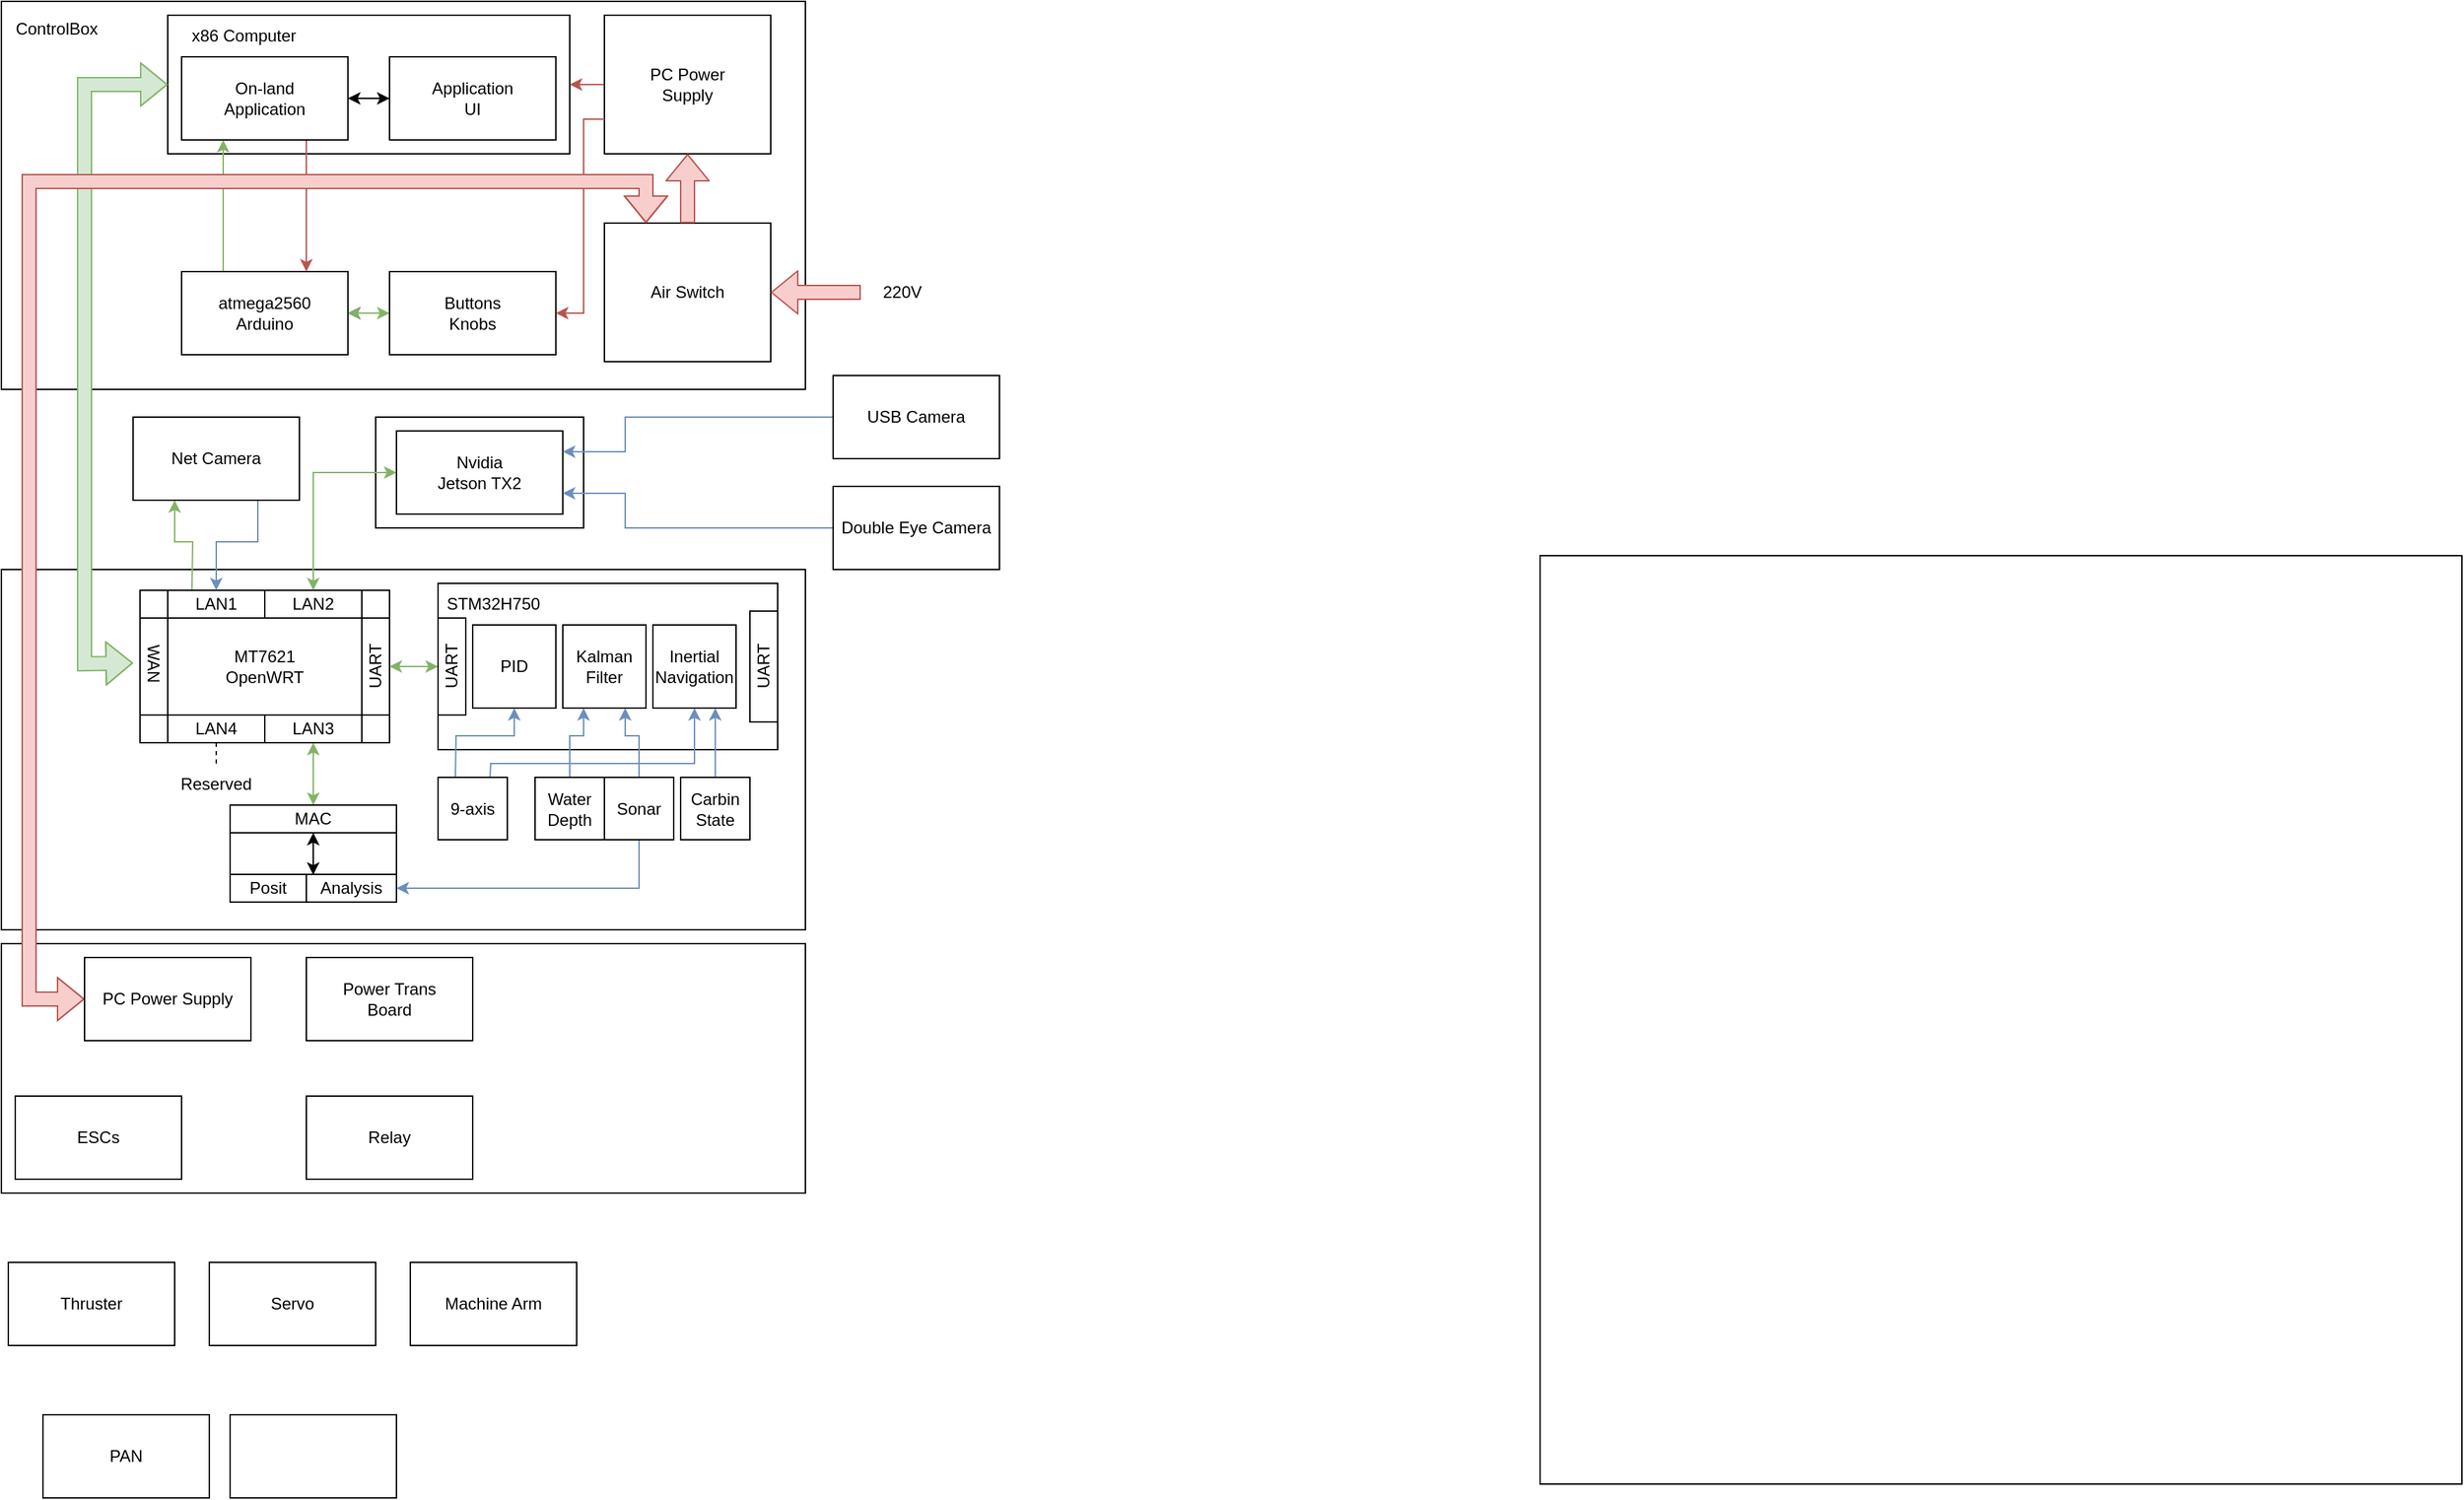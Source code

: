 <mxfile>
    <diagram id="KHBSXooUMXuxeDMZ0Rcq" name="第 1 页">
        <mxGraphModel dx="723" dy="574" grid="1" gridSize="10" guides="1" tooltips="1" connect="1" arrows="1" fold="1" page="1" pageScale="1" pageWidth="1169" pageHeight="1654" math="0" shadow="0">
            <root>
                <mxCell id="0"/>
                <mxCell id="1" parent="0"/>
                <mxCell id="2" value="" style="rounded=0;whiteSpace=wrap;html=1;" vertex="1" parent="1">
                    <mxGeometry x="1200" y="530" width="665" height="670" as="geometry"/>
                </mxCell>
                <mxCell id="115" value="" style="rounded=0;whiteSpace=wrap;html=1;" vertex="1" parent="1">
                    <mxGeometry x="90" y="810" width="580" height="180" as="geometry"/>
                </mxCell>
                <mxCell id="3" value="" style="rounded=0;whiteSpace=wrap;html=1;" vertex="1" parent="1">
                    <mxGeometry x="90" y="130" width="580" height="280" as="geometry"/>
                </mxCell>
                <mxCell id="4" value="" style="rounded=0;whiteSpace=wrap;html=1;" vertex="1" parent="1">
                    <mxGeometry x="210" y="140" width="290" height="100" as="geometry"/>
                </mxCell>
                <mxCell id="5" value="ControlBox" style="text;html=1;strokeColor=none;fillColor=none;align=center;verticalAlign=middle;whiteSpace=wrap;rounded=0;" vertex="1" parent="1">
                    <mxGeometry x="90" y="130" width="80" height="40" as="geometry"/>
                </mxCell>
                <mxCell id="22" style="edgeStyle=none;html=1;exitX=0;exitY=0.5;exitDx=0;exitDy=0;entryX=1;entryY=0.5;entryDx=0;entryDy=0;fillColor=#f8cecc;strokeColor=#b85450;" edge="1" parent="1" source="6" target="4">
                    <mxGeometry relative="1" as="geometry"/>
                </mxCell>
                <mxCell id="6" value="PC Power&lt;br&gt;Supply" style="rounded=0;whiteSpace=wrap;html=1;" vertex="1" parent="1">
                    <mxGeometry x="525" y="140" width="120" height="100" as="geometry"/>
                </mxCell>
                <mxCell id="19" style="edgeStyle=none;html=1;exitX=0.25;exitY=0;exitDx=0;exitDy=0;entryX=0.25;entryY=1;entryDx=0;entryDy=0;fillColor=#d5e8d4;strokeColor=#82b366;" edge="1" parent="1" source="7" target="10">
                    <mxGeometry relative="1" as="geometry"/>
                </mxCell>
                <mxCell id="20" style="edgeStyle=none;html=1;exitX=1;exitY=0.5;exitDx=0;exitDy=0;entryX=0;entryY=0.5;entryDx=0;entryDy=0;fillColor=#d5e8d4;strokeColor=#82b366;" edge="1" parent="1" source="7" target="8">
                    <mxGeometry relative="1" as="geometry"/>
                </mxCell>
                <mxCell id="7" value="atmega2560&lt;br&gt;Arduino" style="rounded=0;whiteSpace=wrap;html=1;" vertex="1" parent="1">
                    <mxGeometry x="220" y="325" width="120" height="60" as="geometry"/>
                </mxCell>
                <mxCell id="9" style="edgeStyle=none;html=1;exitX=0;exitY=0.5;exitDx=0;exitDy=0;entryX=1;entryY=0.5;entryDx=0;entryDy=0;" edge="1" parent="1" source="8" target="7">
                    <mxGeometry relative="1" as="geometry"/>
                </mxCell>
                <mxCell id="27" value="" style="edgeStyle=none;html=1;fillColor=#d5e8d4;strokeColor=#82b366;" edge="1" parent="1" source="8" target="7">
                    <mxGeometry relative="1" as="geometry"/>
                </mxCell>
                <mxCell id="8" value="Buttons&lt;br&gt;Knobs" style="rounded=0;whiteSpace=wrap;html=1;" vertex="1" parent="1">
                    <mxGeometry x="370" y="325" width="120" height="60" as="geometry"/>
                </mxCell>
                <mxCell id="13" style="edgeStyle=none;html=1;exitX=1;exitY=0.5;exitDx=0;exitDy=0;entryX=0;entryY=0.5;entryDx=0;entryDy=0;" edge="1" parent="1" source="10" target="11">
                    <mxGeometry relative="1" as="geometry"/>
                </mxCell>
                <mxCell id="29" style="edgeStyle=none;rounded=0;html=1;exitX=0.75;exitY=1;exitDx=0;exitDy=0;entryX=0.75;entryY=0;entryDx=0;entryDy=0;fillColor=#f8cecc;strokeColor=#b85450;" edge="1" parent="1" source="10" target="7">
                    <mxGeometry relative="1" as="geometry"/>
                </mxCell>
                <mxCell id="10" value="On-land&lt;br&gt;Application" style="rounded=0;whiteSpace=wrap;html=1;" vertex="1" parent="1">
                    <mxGeometry x="220" y="170" width="120" height="60" as="geometry"/>
                </mxCell>
                <mxCell id="14" style="edgeStyle=none;html=1;exitX=0;exitY=0.5;exitDx=0;exitDy=0;entryX=1;entryY=0.5;entryDx=0;entryDy=0;" edge="1" parent="1" source="11" target="10">
                    <mxGeometry relative="1" as="geometry"/>
                </mxCell>
                <mxCell id="11" value="Application&lt;br&gt;UI" style="rounded=0;whiteSpace=wrap;html=1;" vertex="1" parent="1">
                    <mxGeometry x="370" y="170" width="120" height="60" as="geometry"/>
                </mxCell>
                <mxCell id="12" value="x86 Computer" style="text;html=1;strokeColor=none;fillColor=none;align=center;verticalAlign=middle;whiteSpace=wrap;rounded=0;" vertex="1" parent="1">
                    <mxGeometry x="220" y="140" width="90" height="30" as="geometry"/>
                </mxCell>
                <mxCell id="23" value="Air Switch" style="rounded=0;whiteSpace=wrap;html=1;" vertex="1" parent="1">
                    <mxGeometry x="525" y="290" width="120" height="100" as="geometry"/>
                </mxCell>
                <mxCell id="24" value="" style="shape=flexArrow;endArrow=classic;html=1;exitX=0.5;exitY=0;exitDx=0;exitDy=0;entryX=0.5;entryY=1;entryDx=0;entryDy=0;fillColor=#f8cecc;strokeColor=#b85450;" edge="1" parent="1" source="23" target="6">
                    <mxGeometry width="50" height="50" relative="1" as="geometry">
                        <mxPoint x="680" y="260" as="sourcePoint"/>
                        <mxPoint x="730" y="210" as="targetPoint"/>
                    </mxGeometry>
                </mxCell>
                <mxCell id="25" value="" style="shape=flexArrow;endArrow=classic;html=1;entryX=1;entryY=0.5;entryDx=0;entryDy=0;fillColor=#f8cecc;strokeColor=#b85450;" edge="1" parent="1" target="23">
                    <mxGeometry width="50" height="50" relative="1" as="geometry">
                        <mxPoint x="710" y="340" as="sourcePoint"/>
                        <mxPoint x="880" y="270" as="targetPoint"/>
                    </mxGeometry>
                </mxCell>
                <mxCell id="26" value="220V" style="text;html=1;strokeColor=none;fillColor=none;align=center;verticalAlign=middle;whiteSpace=wrap;rounded=0;" vertex="1" parent="1">
                    <mxGeometry x="710" y="325" width="60" height="30" as="geometry"/>
                </mxCell>
                <mxCell id="28" value="" style="endArrow=classic;html=1;exitX=0;exitY=0.75;exitDx=0;exitDy=0;entryX=1;entryY=0.5;entryDx=0;entryDy=0;rounded=0;fillColor=#f8cecc;strokeColor=#b85450;" edge="1" parent="1" source="6" target="8">
                    <mxGeometry width="50" height="50" relative="1" as="geometry">
                        <mxPoint x="610" y="130" as="sourcePoint"/>
                        <mxPoint x="660" y="80" as="targetPoint"/>
                        <Array as="points">
                            <mxPoint x="510" y="215"/>
                            <mxPoint x="510" y="355"/>
                        </Array>
                    </mxGeometry>
                </mxCell>
                <mxCell id="30" value="" style="rounded=0;whiteSpace=wrap;html=1;" vertex="1" parent="1">
                    <mxGeometry x="90" y="540" width="580" height="260" as="geometry"/>
                </mxCell>
                <mxCell id="31" value="" style="shape=flexArrow;endArrow=classic;startArrow=classic;html=1;rounded=0;entryX=0;entryY=0.5;entryDx=0;entryDy=0;fillColor=#d5e8d4;strokeColor=#82b366;exitX=0.5;exitY=1;exitDx=0;exitDy=0;" edge="1" parent="1" source="41" target="4">
                    <mxGeometry width="100" height="100" relative="1" as="geometry">
                        <mxPoint x="170" y="620" as="sourcePoint"/>
                        <mxPoint x="160" y="350" as="targetPoint"/>
                        <Array as="points">
                            <mxPoint x="150" y="608"/>
                            <mxPoint x="150" y="190"/>
                        </Array>
                    </mxGeometry>
                </mxCell>
                <mxCell id="34" value="MT7621&lt;br&gt;OpenWRT" style="rounded=0;whiteSpace=wrap;html=1;" vertex="1" parent="1">
                    <mxGeometry x="190" y="555" width="180" height="110" as="geometry"/>
                </mxCell>
                <mxCell id="35" value="" style="rounded=0;whiteSpace=wrap;html=1;" vertex="1" parent="1">
                    <mxGeometry x="190" y="575" width="20" height="70" as="geometry"/>
                </mxCell>
                <mxCell id="36" value="LAN4" style="rounded=0;whiteSpace=wrap;html=1;" vertex="1" parent="1">
                    <mxGeometry x="210" y="645" width="70" height="20" as="geometry"/>
                </mxCell>
                <mxCell id="99" style="edgeStyle=none;rounded=0;html=1;exitX=0.25;exitY=0;exitDx=0;exitDy=0;entryX=0.25;entryY=1;entryDx=0;entryDy=0;fillColor=#d5e8d4;strokeColor=#82b366;" edge="1" parent="1" source="37" target="45">
                    <mxGeometry relative="1" as="geometry">
                        <Array as="points">
                            <mxPoint x="228" y="520"/>
                            <mxPoint x="215" y="520"/>
                        </Array>
                    </mxGeometry>
                </mxCell>
                <mxCell id="37" value="LAN1" style="rounded=0;whiteSpace=wrap;html=1;" vertex="1" parent="1">
                    <mxGeometry x="210" y="555" width="70" height="20" as="geometry"/>
                </mxCell>
                <mxCell id="41" value="WAN" style="text;html=1;strokeColor=none;fillColor=none;align=center;verticalAlign=middle;whiteSpace=wrap;rounded=0;direction=north;labelPosition=center;verticalLabelPosition=middle;horizontal=0;rotation=-180;" vertex="1" parent="1">
                    <mxGeometry x="185" y="575" width="30" height="65" as="geometry"/>
                </mxCell>
                <mxCell id="51" style="edgeStyle=none;rounded=0;html=1;entryX=0;entryY=0.5;entryDx=0;entryDy=0;fillColor=#d5e8d4;strokeColor=#82b366;" edge="1" parent="1" source="49" target="46">
                    <mxGeometry relative="1" as="geometry"/>
                </mxCell>
                <mxCell id="49" value="" style="rounded=0;whiteSpace=wrap;html=1;" vertex="1" parent="1">
                    <mxGeometry x="350" y="575" width="20" height="70" as="geometry"/>
                </mxCell>
                <mxCell id="42" value="UART" style="text;html=1;strokeColor=none;fillColor=none;align=center;verticalAlign=middle;whiteSpace=wrap;rounded=0;direction=north;labelPosition=center;verticalLabelPosition=middle;horizontal=0;rotation=0;" vertex="1" parent="1">
                    <mxGeometry x="345" y="577.5" width="30" height="65" as="geometry"/>
                </mxCell>
                <mxCell id="54" style="edgeStyle=none;rounded=0;html=1;exitX=0.75;exitY=1;exitDx=0;exitDy=0;entryX=0.5;entryY=0;entryDx=0;entryDy=0;fillColor=#dae8fc;strokeColor=#6c8ebf;" edge="1" parent="1" source="45" target="37">
                    <mxGeometry relative="1" as="geometry">
                        <Array as="points">
                            <mxPoint x="275" y="520"/>
                            <mxPoint x="245" y="520"/>
                        </Array>
                    </mxGeometry>
                </mxCell>
                <mxCell id="45" value="Net Camera" style="rounded=0;whiteSpace=wrap;html=1;" vertex="1" parent="1">
                    <mxGeometry x="185" y="430" width="120" height="60" as="geometry"/>
                </mxCell>
                <mxCell id="53" style="edgeStyle=none;rounded=0;html=1;exitX=0;exitY=0.5;exitDx=0;exitDy=0;entryX=1;entryY=0.5;entryDx=0;entryDy=0;fillColor=#d5e8d4;strokeColor=#82b366;" edge="1" parent="1" source="46" target="49">
                    <mxGeometry relative="1" as="geometry"/>
                </mxCell>
                <mxCell id="46" value="" style="rounded=0;whiteSpace=wrap;html=1;" vertex="1" parent="1">
                    <mxGeometry x="405" y="550" width="245" height="120" as="geometry"/>
                </mxCell>
                <mxCell id="59" value="" style="rounded=0;whiteSpace=wrap;html=1;" vertex="1" parent="1">
                    <mxGeometry x="360" y="430" width="150" height="80" as="geometry"/>
                </mxCell>
                <mxCell id="64" style="edgeStyle=none;rounded=0;html=1;exitX=0.5;exitY=0;exitDx=0;exitDy=0;entryX=0;entryY=0.5;entryDx=0;entryDy=0;fillColor=#d5e8d4;strokeColor=#82b366;" edge="1" parent="1" source="47" target="55">
                    <mxGeometry relative="1" as="geometry">
                        <Array as="points">
                            <mxPoint x="315" y="470"/>
                        </Array>
                    </mxGeometry>
                </mxCell>
                <mxCell id="47" value="LAN2" style="rounded=0;whiteSpace=wrap;html=1;" vertex="1" parent="1">
                    <mxGeometry x="280" y="555" width="70" height="20" as="geometry"/>
                </mxCell>
                <mxCell id="70" style="edgeStyle=none;rounded=0;html=1;exitX=0.5;exitY=1;exitDx=0;exitDy=0;entryX=0.5;entryY=0;entryDx=0;entryDy=0;fillColor=#d5e8d4;strokeColor=#82b366;" edge="1" parent="1" source="48" target="66">
                    <mxGeometry relative="1" as="geometry"/>
                </mxCell>
                <mxCell id="48" value="LAN3" style="rounded=0;whiteSpace=wrap;html=1;" vertex="1" parent="1">
                    <mxGeometry x="280" y="645" width="70" height="20" as="geometry"/>
                </mxCell>
                <mxCell id="65" style="edgeStyle=none;rounded=0;html=1;exitX=0;exitY=0.5;exitDx=0;exitDy=0;entryX=0.5;entryY=0;entryDx=0;entryDy=0;fillColor=#d5e8d4;strokeColor=#82b366;" edge="1" parent="1" source="55" target="47">
                    <mxGeometry relative="1" as="geometry">
                        <Array as="points">
                            <mxPoint x="315" y="470"/>
                        </Array>
                    </mxGeometry>
                </mxCell>
                <mxCell id="55" value="Nvidia&lt;br&gt;Jetson TX2" style="rounded=0;whiteSpace=wrap;html=1;" vertex="1" parent="1">
                    <mxGeometry x="375" y="440" width="120" height="60" as="geometry"/>
                </mxCell>
                <mxCell id="62" style="edgeStyle=none;rounded=0;html=1;exitX=0;exitY=0.5;exitDx=0;exitDy=0;entryX=1;entryY=0.25;entryDx=0;entryDy=0;fillColor=#dae8fc;strokeColor=#6c8ebf;" edge="1" parent="1" source="56" target="55">
                    <mxGeometry relative="1" as="geometry">
                        <Array as="points">
                            <mxPoint x="540" y="430"/>
                            <mxPoint x="540" y="455"/>
                        </Array>
                    </mxGeometry>
                </mxCell>
                <mxCell id="56" value="USB Camera" style="rounded=0;whiteSpace=wrap;html=1;" vertex="1" parent="1">
                    <mxGeometry x="690" y="400" width="120" height="60" as="geometry"/>
                </mxCell>
                <mxCell id="63" style="edgeStyle=none;rounded=0;html=1;exitX=0;exitY=0.5;exitDx=0;exitDy=0;entryX=1;entryY=0.75;entryDx=0;entryDy=0;fillColor=#dae8fc;strokeColor=#6c8ebf;" edge="1" parent="1" source="57" target="55">
                    <mxGeometry relative="1" as="geometry">
                        <Array as="points">
                            <mxPoint x="540" y="510"/>
                            <mxPoint x="540" y="485"/>
                        </Array>
                    </mxGeometry>
                </mxCell>
                <mxCell id="57" value="Double Eye Camera" style="rounded=0;whiteSpace=wrap;html=1;" vertex="1" parent="1">
                    <mxGeometry x="690" y="480" width="120" height="60" as="geometry"/>
                </mxCell>
                <mxCell id="58" value="ESCs" style="rounded=0;whiteSpace=wrap;html=1;" vertex="1" parent="1">
                    <mxGeometry x="100" y="920" width="120" height="60" as="geometry"/>
                </mxCell>
                <mxCell id="71" style="edgeStyle=none;rounded=0;html=1;exitX=0.5;exitY=0;exitDx=0;exitDy=0;entryX=0.5;entryY=1;entryDx=0;entryDy=0;fillColor=#d5e8d4;strokeColor=#82b366;" edge="1" parent="1" source="66" target="48">
                    <mxGeometry relative="1" as="geometry"/>
                </mxCell>
                <mxCell id="66" value="" style="rounded=0;whiteSpace=wrap;html=1;" vertex="1" parent="1">
                    <mxGeometry x="255" y="710" width="120" height="70" as="geometry"/>
                </mxCell>
                <mxCell id="67" value="" style="endArrow=none;dashed=1;html=1;rounded=0;entryX=0.5;entryY=1;entryDx=0;entryDy=0;" edge="1" parent="1" source="68" target="36">
                    <mxGeometry width="50" height="50" relative="1" as="geometry">
                        <mxPoint x="245" y="690" as="sourcePoint"/>
                        <mxPoint x="270" y="690" as="targetPoint"/>
                    </mxGeometry>
                </mxCell>
                <mxCell id="68" value="Reserved" style="text;html=1;strokeColor=none;fillColor=none;align=center;verticalAlign=middle;whiteSpace=wrap;rounded=0;" vertex="1" parent="1">
                    <mxGeometry x="215" y="680" width="60" height="30" as="geometry"/>
                </mxCell>
                <mxCell id="72" value="" style="shape=flexArrow;endArrow=classic;startArrow=classic;html=1;rounded=0;exitX=0;exitY=0.5;exitDx=0;exitDy=0;fillColor=#f8cecc;strokeColor=#b85450;entryX=0.25;entryY=0;entryDx=0;entryDy=0;" edge="1" parent="1" source="104" target="23">
                    <mxGeometry width="100" height="100" relative="1" as="geometry">
                        <mxPoint x="110" y="841.6" as="sourcePoint"/>
                        <mxPoint x="570" y="267" as="targetPoint"/>
                        <Array as="points">
                            <mxPoint x="110" y="850"/>
                            <mxPoint x="110" y="260"/>
                            <mxPoint x="555" y="260"/>
                        </Array>
                    </mxGeometry>
                </mxCell>
                <mxCell id="73" value="STM32H750" style="text;html=1;strokeColor=none;fillColor=none;align=center;verticalAlign=middle;whiteSpace=wrap;rounded=0;" vertex="1" parent="1">
                    <mxGeometry x="405" y="550" width="80" height="30" as="geometry"/>
                </mxCell>
                <mxCell id="77" value="" style="rounded=0;whiteSpace=wrap;html=1;" vertex="1" parent="1">
                    <mxGeometry x="405" y="575" width="20" height="70" as="geometry"/>
                </mxCell>
                <mxCell id="78" value="UART" style="text;html=1;strokeColor=none;fillColor=none;align=center;verticalAlign=middle;whiteSpace=wrap;rounded=0;direction=north;labelPosition=center;verticalLabelPosition=middle;horizontal=0;rotation=0;" vertex="1" parent="1">
                    <mxGeometry x="400" y="577.5" width="30" height="65" as="geometry"/>
                </mxCell>
                <mxCell id="79" value="PID" style="rounded=0;whiteSpace=wrap;html=1;" vertex="1" parent="1">
                    <mxGeometry x="430" y="580" width="60" height="60" as="geometry"/>
                </mxCell>
                <mxCell id="80" value="Kalman&lt;br&gt;Filter" style="rounded=0;whiteSpace=wrap;html=1;" vertex="1" parent="1">
                    <mxGeometry x="495" y="580" width="60" height="60" as="geometry"/>
                </mxCell>
                <mxCell id="81" value="Inertial&lt;br&gt;Navigation" style="rounded=0;whiteSpace=wrap;html=1;" vertex="1" parent="1">
                    <mxGeometry x="560" y="580" width="60" height="60" as="geometry"/>
                </mxCell>
                <mxCell id="94" style="edgeStyle=none;rounded=0;html=1;exitX=0.5;exitY=0;exitDx=0;exitDy=0;entryX=0.25;entryY=1;entryDx=0;entryDy=0;fillColor=#dae8fc;strokeColor=#6c8ebf;" edge="1" parent="1" source="84" target="80">
                    <mxGeometry relative="1" as="geometry">
                        <Array as="points">
                            <mxPoint x="500" y="660"/>
                            <mxPoint x="510" y="660"/>
                        </Array>
                    </mxGeometry>
                </mxCell>
                <mxCell id="84" value="Water&lt;br&gt;Depth" style="rounded=0;whiteSpace=wrap;html=1;" vertex="1" parent="1">
                    <mxGeometry x="475" y="690" width="50" height="45" as="geometry"/>
                </mxCell>
                <mxCell id="96" style="edgeStyle=none;rounded=0;html=1;exitX=0.25;exitY=0;exitDx=0;exitDy=0;entryX=0.5;entryY=1;entryDx=0;entryDy=0;fillColor=#dae8fc;strokeColor=#6c8ebf;" edge="1" parent="1" source="85" target="79">
                    <mxGeometry relative="1" as="geometry">
                        <Array as="points">
                            <mxPoint x="418" y="660"/>
                            <mxPoint x="460" y="660"/>
                        </Array>
                    </mxGeometry>
                </mxCell>
                <mxCell id="97" style="edgeStyle=none;rounded=0;html=1;exitX=0.75;exitY=0;exitDx=0;exitDy=0;entryX=0.5;entryY=1;entryDx=0;entryDy=0;fillColor=#dae8fc;strokeColor=#6c8ebf;" edge="1" parent="1" source="85" target="81">
                    <mxGeometry relative="1" as="geometry">
                        <Array as="points">
                            <mxPoint x="443" y="680"/>
                            <mxPoint x="590" y="680"/>
                        </Array>
                    </mxGeometry>
                </mxCell>
                <mxCell id="113" style="edgeStyle=none;rounded=0;html=1;exitX=0.5;exitY=1;exitDx=0;exitDy=0;entryX=1;entryY=0.5;entryDx=0;entryDy=0;fillColor=#dae8fc;strokeColor=#6c8ebf;" edge="1" parent="1" source="90" target="111">
                    <mxGeometry relative="1" as="geometry">
                        <Array as="points">
                            <mxPoint x="550" y="770"/>
                            <mxPoint x="430" y="770"/>
                        </Array>
                    </mxGeometry>
                </mxCell>
                <mxCell id="85" value="9-axis" style="rounded=0;whiteSpace=wrap;html=1;" vertex="1" parent="1">
                    <mxGeometry x="405" y="690" width="50" height="45" as="geometry"/>
                </mxCell>
                <mxCell id="93" style="edgeStyle=none;rounded=0;html=1;exitX=0.5;exitY=0;exitDx=0;exitDy=0;entryX=0.75;entryY=1;entryDx=0;entryDy=0;fillColor=#dae8fc;strokeColor=#6c8ebf;" edge="1" parent="1" source="90" target="80">
                    <mxGeometry relative="1" as="geometry">
                        <Array as="points">
                            <mxPoint x="550" y="660"/>
                            <mxPoint x="540" y="660"/>
                        </Array>
                    </mxGeometry>
                </mxCell>
                <mxCell id="90" value="Sonar" style="rounded=0;whiteSpace=wrap;html=1;" vertex="1" parent="1">
                    <mxGeometry x="525" y="690" width="50" height="45" as="geometry"/>
                </mxCell>
                <mxCell id="98" style="edgeStyle=none;rounded=0;html=1;exitX=0.5;exitY=0;exitDx=0;exitDy=0;entryX=0.75;entryY=1;entryDx=0;entryDy=0;fillColor=#dae8fc;strokeColor=#6c8ebf;" edge="1" parent="1" source="91" target="81">
                    <mxGeometry relative="1" as="geometry"/>
                </mxCell>
                <mxCell id="91" value="Carbin&lt;br&gt;State" style="rounded=0;whiteSpace=wrap;html=1;" vertex="1" parent="1">
                    <mxGeometry x="580" y="690" width="50" height="45" as="geometry"/>
                </mxCell>
                <mxCell id="102" value="" style="rounded=0;whiteSpace=wrap;html=1;" vertex="1" parent="1">
                    <mxGeometry x="630" y="570" width="20" height="80" as="geometry"/>
                </mxCell>
                <mxCell id="101" value="UART" style="text;html=1;strokeColor=none;fillColor=none;align=center;verticalAlign=middle;whiteSpace=wrap;rounded=0;direction=north;labelPosition=center;verticalLabelPosition=middle;horizontal=0;rotation=0;" vertex="1" parent="1">
                    <mxGeometry x="625" y="577.5" width="30" height="65" as="geometry"/>
                </mxCell>
                <mxCell id="104" value="PC Power Supply" style="rounded=0;whiteSpace=wrap;html=1;" vertex="1" parent="1">
                    <mxGeometry x="150" y="820" width="120" height="60" as="geometry"/>
                </mxCell>
                <mxCell id="108" value="MAC" style="rounded=0;whiteSpace=wrap;html=1;" vertex="1" parent="1">
                    <mxGeometry x="255" y="710" width="120" height="20" as="geometry"/>
                </mxCell>
                <mxCell id="110" value="Posit" style="rounded=0;whiteSpace=wrap;html=1;" vertex="1" parent="1">
                    <mxGeometry x="255" y="760" width="55" height="20" as="geometry"/>
                </mxCell>
                <mxCell id="111" value="Analysis" style="rounded=0;whiteSpace=wrap;html=1;" vertex="1" parent="1">
                    <mxGeometry x="310" y="760" width="65" height="20" as="geometry"/>
                </mxCell>
                <mxCell id="112" value="" style="endArrow=classic;startArrow=classic;html=1;rounded=0;entryX=0.5;entryY=1;entryDx=0;entryDy=0;exitX=0.076;exitY=0.018;exitDx=0;exitDy=0;exitPerimeter=0;" edge="1" parent="1" source="111" target="108">
                    <mxGeometry width="50" height="50" relative="1" as="geometry">
                        <mxPoint x="390" y="850" as="sourcePoint"/>
                        <mxPoint x="440" y="800" as="targetPoint"/>
                    </mxGeometry>
                </mxCell>
                <mxCell id="116" value="Power Trans&lt;br&gt;Board" style="rounded=0;whiteSpace=wrap;html=1;" vertex="1" parent="1">
                    <mxGeometry x="310" y="820" width="120" height="60" as="geometry"/>
                </mxCell>
                <mxCell id="117" value="Relay" style="rounded=0;whiteSpace=wrap;html=1;" vertex="1" parent="1">
                    <mxGeometry x="310" y="920" width="120" height="60" as="geometry"/>
                </mxCell>
                <mxCell id="118" value="Thruster" style="rounded=0;whiteSpace=wrap;html=1;" vertex="1" parent="1">
                    <mxGeometry x="95" y="1040" width="120" height="60" as="geometry"/>
                </mxCell>
                <mxCell id="119" value="Servo" style="rounded=0;whiteSpace=wrap;html=1;" vertex="1" parent="1">
                    <mxGeometry x="240" y="1040" width="120" height="60" as="geometry"/>
                </mxCell>
                <mxCell id="120" value="Machine Arm" style="rounded=0;whiteSpace=wrap;html=1;" vertex="1" parent="1">
                    <mxGeometry x="385" y="1040" width="120" height="60" as="geometry"/>
                </mxCell>
                <mxCell id="121" value="PAN" style="rounded=0;whiteSpace=wrap;html=1;" vertex="1" parent="1">
                    <mxGeometry x="120" y="1150" width="120" height="60" as="geometry"/>
                </mxCell>
                <mxCell id="122" value="" style="rounded=0;whiteSpace=wrap;html=1;" vertex="1" parent="1">
                    <mxGeometry x="255" y="1150" width="120" height="60" as="geometry"/>
                </mxCell>
            </root>
        </mxGraphModel>
    </diagram>
</mxfile>